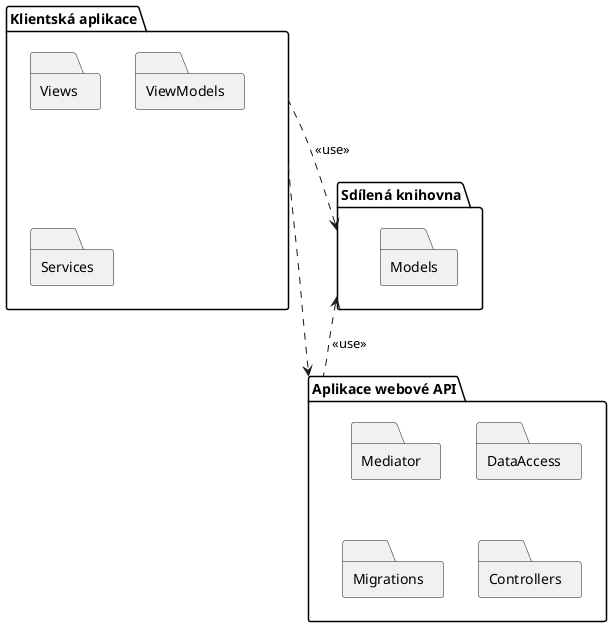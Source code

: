 @startuml

package "Klientská aplikace" as clientApp {

    folder "Views"

    folder "ViewModels"

    folder "Services"

}

package "Aplikace webové API" as webApp {

    folder "Mediator"

    folder "DataAccess"

    folder "Migrations"

    folder "Controllers"

}

package "Sdílená knihovna" as sharedLibrary {

    folder "Models"

}

webApp .up.> sharedLibrary : "<<use>>"

clientApp ..> sharedLibrary : "<<use>>"

clientApp ..> webApp

@enduml
